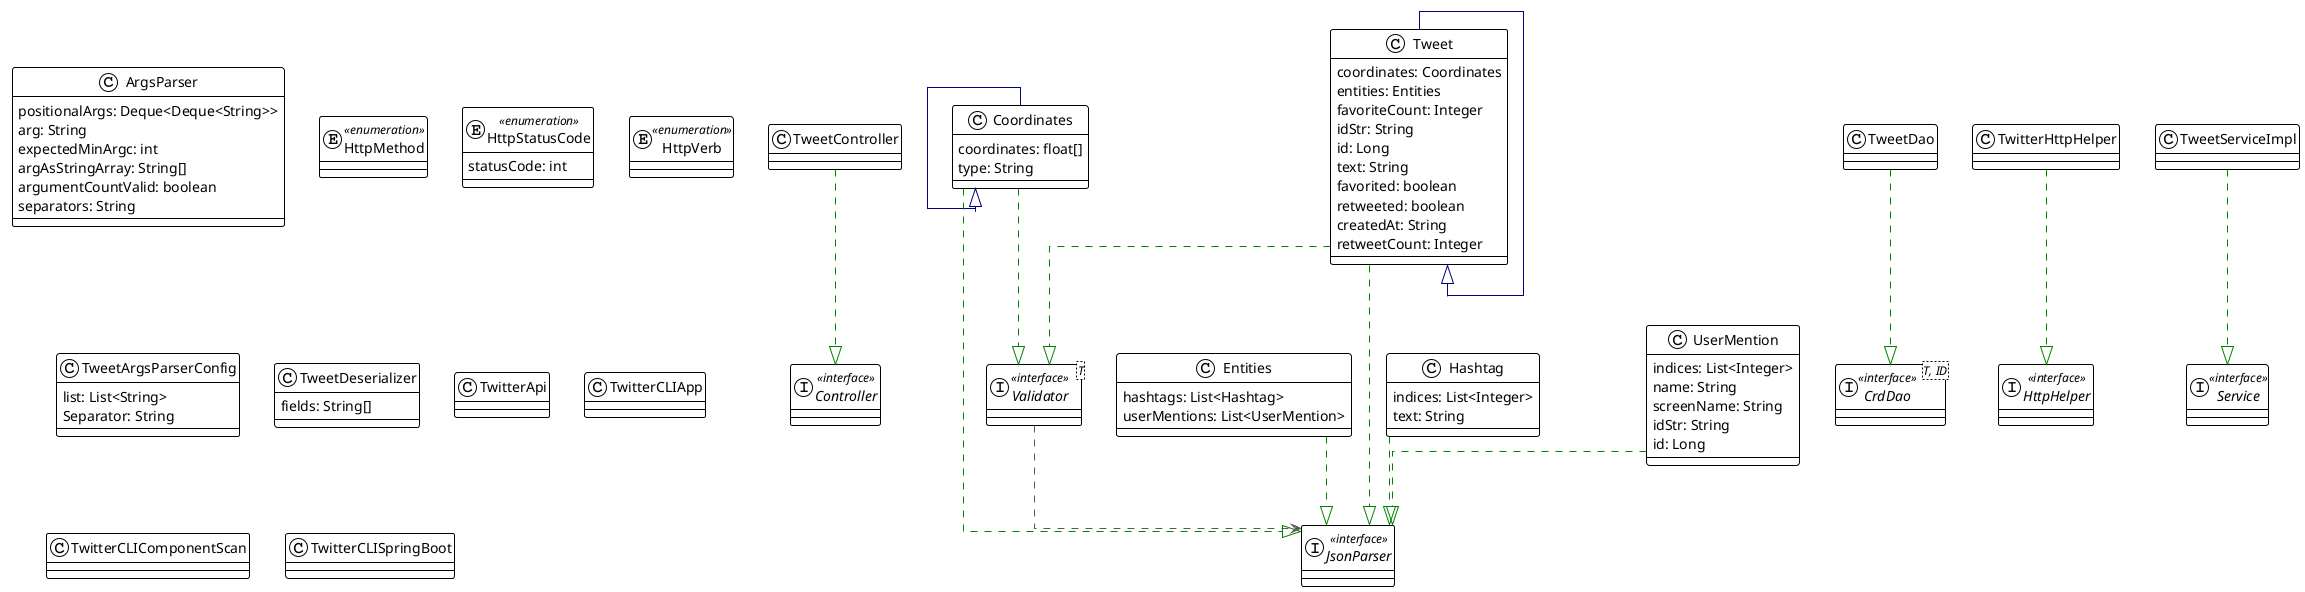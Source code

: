 @startuml

!theme plain
top to bottom direction
skinparam linetype ortho

class ArgsParser {
   positionalArgs: Deque<Deque<String>>
   arg: String
   expectedMinArgc: int
   argAsStringArray: String[]
   argumentCountValid: boolean
   separators: String
}
interface Controller << interface >>
class Coordinates
class Coordinates {
   coordinates: float[]
   type: String
}
interface CrdDao<T, ID> << interface >>
class Entities
class Entities {
   hashtags: List<Hashtag>
   userMentions: List<UserMention>
}
class Hashtag
class Hashtag {
   indices: List<Integer>
   text: String
}
interface HttpHelper << interface >>
enum HttpMethod << enumeration >>
enum HttpStatusCode << enumeration >> {
   statusCode: int
}
enum HttpVerb << enumeration >>
interface JsonParser << interface >>
interface Service << interface >>
class Tweet {
   coordinates: Coordinates
   entities: Entities
   favoriteCount: Integer
   idStr: String
   id: Long
   text: String
   favorited: boolean
   retweeted: boolean
   createdAt: String
   retweetCount: Integer
}
class Tweet
class TweetArgsParserConfig {
   list: List<String>
   Separator: String
}
class TweetController
class TweetDao
class TweetDeserializer {
   fields: String[]
}
class TweetServiceImpl
class TwitterApi
class TwitterCLIApp
class TwitterCLIComponentScan
class TwitterCLISpringBoot
class TwitterHttpHelper
class UserMention {
   indices: List<Integer>
   name: String
   screenName: String
   idStr: String
   id: Long
}
class UserMention
interface Validator<T> << interface >>

Coordinates              -[#000082,plain]-^  Coordinates             
Coordinates              -[#008200,dashed]-^  JsonParser              
Coordinates              -[#008200,dashed]-^  Validator               
Entities                 -[#008200,dashed]-^  JsonParser              
Hashtag                  -[#008200,dashed]-^  JsonParser              
Tweet                    -[#008200,dashed]-^  JsonParser              
Tweet                    -[#000082,plain]-^  Tweet                   
Tweet                    -[#008200,dashed]-^  Validator               
TweetController          -[#008200,dashed]-^  Controller              
TweetDao                 -[#008200,dashed]-^  CrdDao                  
TweetServiceImpl         -[#008200,dashed]-^  Service                 
TwitterHttpHelper        -[#008200,dashed]-^  HttpHelper              
UserMention              -[#008200,dashed]-^  JsonParser              
Validator                -[#595959,dashed]->  JsonParser              
@enduml

